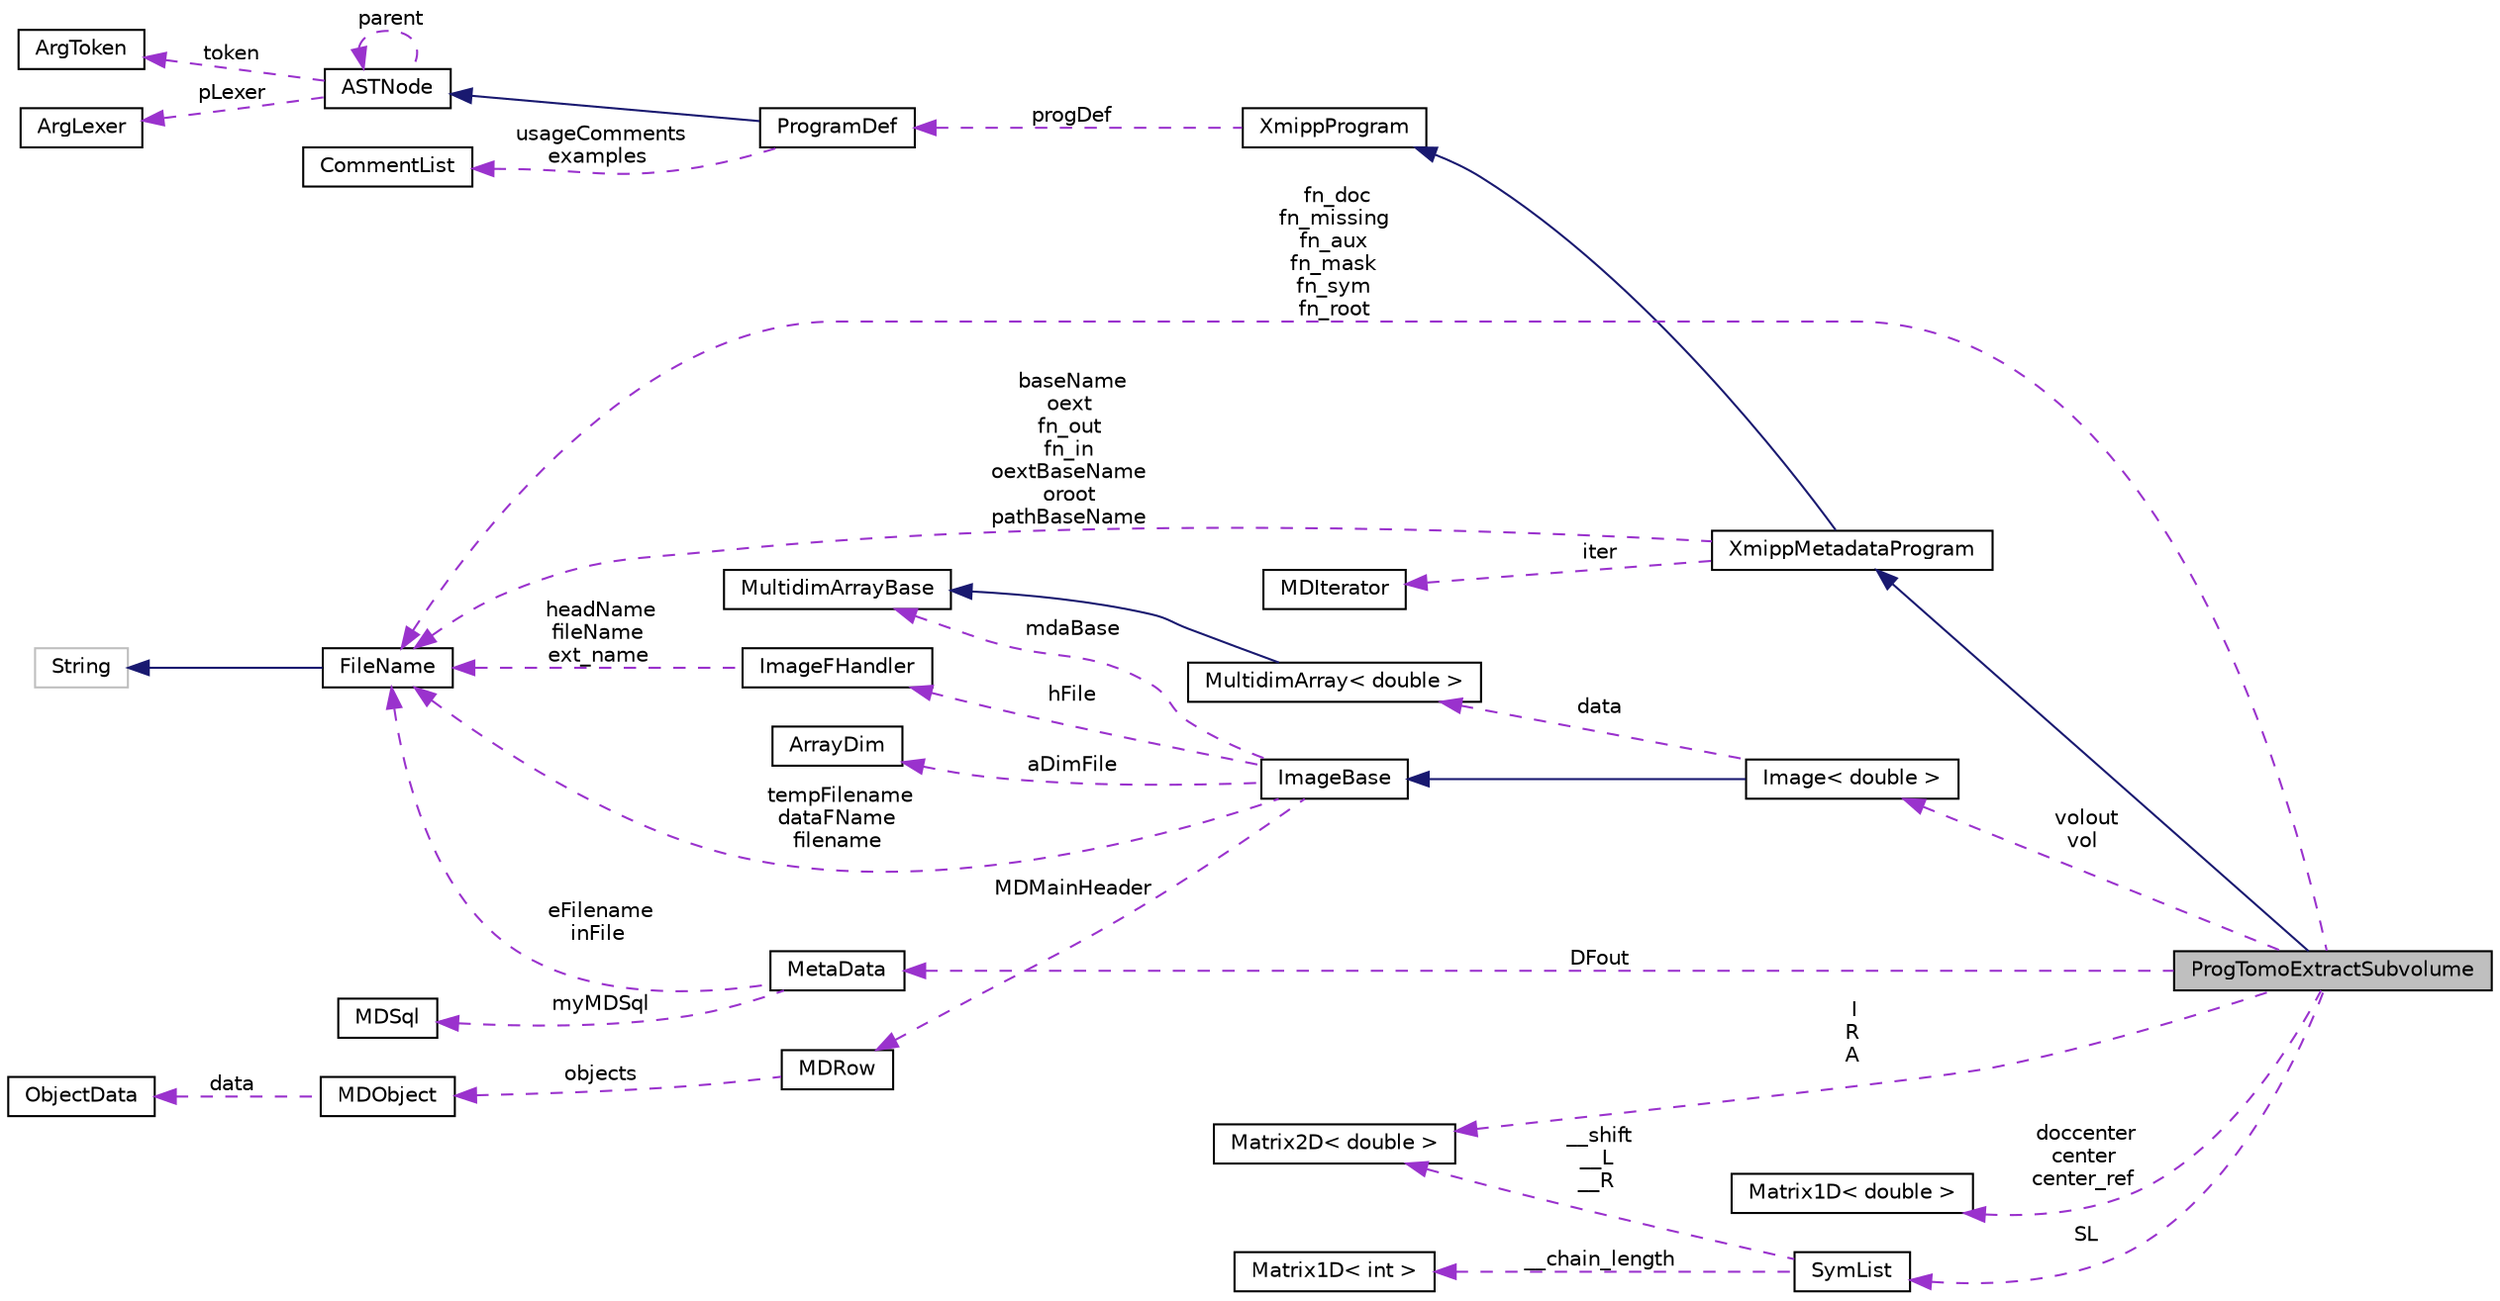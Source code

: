 digraph "ProgTomoExtractSubvolume"
{
  edge [fontname="Helvetica",fontsize="10",labelfontname="Helvetica",labelfontsize="10"];
  node [fontname="Helvetica",fontsize="10",shape=record];
  rankdir="LR";
  Node3 [label="ProgTomoExtractSubvolume",height=0.2,width=0.4,color="black", fillcolor="grey75", style="filled", fontcolor="black"];
  Node4 -> Node3 [dir="back",color="midnightblue",fontsize="10",style="solid",fontname="Helvetica"];
  Node4 [label="XmippMetadataProgram",height=0.2,width=0.4,color="black", fillcolor="white", style="filled",URL="$classXmippMetadataProgram.html"];
  Node5 -> Node4 [dir="back",color="midnightblue",fontsize="10",style="solid",fontname="Helvetica"];
  Node5 [label="XmippProgram",height=0.2,width=0.4,color="black", fillcolor="white", style="filled",URL="$classXmippProgram.html"];
  Node6 -> Node5 [dir="back",color="darkorchid3",fontsize="10",style="dashed",label=" progDef" ,fontname="Helvetica"];
  Node6 [label="ProgramDef",height=0.2,width=0.4,color="black", fillcolor="white", style="filled",URL="$classProgramDef.html"];
  Node7 -> Node6 [dir="back",color="midnightblue",fontsize="10",style="solid",fontname="Helvetica"];
  Node7 [label="ASTNode",height=0.2,width=0.4,color="black", fillcolor="white", style="filled",URL="$classASTNode.html"];
  Node8 -> Node7 [dir="back",color="darkorchid3",fontsize="10",style="dashed",label=" token" ,fontname="Helvetica"];
  Node8 [label="ArgToken",height=0.2,width=0.4,color="black", fillcolor="white", style="filled",URL="$classArgToken.html"];
  Node9 -> Node7 [dir="back",color="darkorchid3",fontsize="10",style="dashed",label=" pLexer" ,fontname="Helvetica"];
  Node9 [label="ArgLexer",height=0.2,width=0.4,color="black", fillcolor="white", style="filled",URL="$classArgLexer.html"];
  Node7 -> Node7 [dir="back",color="darkorchid3",fontsize="10",style="dashed",label=" parent" ,fontname="Helvetica"];
  Node10 -> Node6 [dir="back",color="darkorchid3",fontsize="10",style="dashed",label=" usageComments\nexamples" ,fontname="Helvetica"];
  Node10 [label="CommentList",height=0.2,width=0.4,color="black", fillcolor="white", style="filled",URL="$classCommentList.html"];
  Node11 -> Node4 [dir="back",color="darkorchid3",fontsize="10",style="dashed",label=" iter" ,fontname="Helvetica"];
  Node11 [label="MDIterator",height=0.2,width=0.4,color="black", fillcolor="white", style="filled",URL="$classMDIterator.html"];
  Node12 -> Node4 [dir="back",color="darkorchid3",fontsize="10",style="dashed",label=" baseName\noext\nfn_out\nfn_in\noextBaseName\noroot\npathBaseName" ,fontname="Helvetica"];
  Node12 [label="FileName",height=0.2,width=0.4,color="black", fillcolor="white", style="filled",URL="$classFileName.html"];
  Node13 -> Node12 [dir="back",color="midnightblue",fontsize="10",style="solid",fontname="Helvetica"];
  Node13 [label="String",height=0.2,width=0.4,color="grey75", fillcolor="white", style="filled"];
  Node14 -> Node3 [dir="back",color="darkorchid3",fontsize="10",style="dashed",label=" DFout" ,fontname="Helvetica"];
  Node14 [label="MetaData",height=0.2,width=0.4,color="black", fillcolor="white", style="filled",URL="$classMetaData.html"];
  Node15 -> Node14 [dir="back",color="darkorchid3",fontsize="10",style="dashed",label=" myMDSql" ,fontname="Helvetica"];
  Node15 [label="MDSql",height=0.2,width=0.4,color="black", fillcolor="white", style="filled",URL="$classMDSql.html"];
  Node12 -> Node14 [dir="back",color="darkorchid3",fontsize="10",style="dashed",label=" eFilename\ninFile" ,fontname="Helvetica"];
  Node16 -> Node3 [dir="back",color="darkorchid3",fontsize="10",style="dashed",label=" I\nR\nA" ,fontname="Helvetica"];
  Node16 [label="Matrix2D\< double \>",height=0.2,width=0.4,color="black", fillcolor="white", style="filled",URL="$classMatrix2D.html"];
  Node17 -> Node3 [dir="back",color="darkorchid3",fontsize="10",style="dashed",label=" volout\nvol" ,fontname="Helvetica"];
  Node17 [label="Image\< double \>",height=0.2,width=0.4,color="black", fillcolor="white", style="filled",URL="$classImage.html"];
  Node18 -> Node17 [dir="back",color="midnightblue",fontsize="10",style="solid",fontname="Helvetica"];
  Node18 [label="ImageBase",height=0.2,width=0.4,color="black", fillcolor="white", style="filled",URL="$classImageBase.html",tooltip="Image base class. "];
  Node19 -> Node18 [dir="back",color="darkorchid3",fontsize="10",style="dashed",label=" mdaBase" ,fontname="Helvetica"];
  Node19 [label="MultidimArrayBase",height=0.2,width=0.4,color="black", fillcolor="white", style="filled",URL="$classMultidimArrayBase.html"];
  Node20 -> Node18 [dir="back",color="darkorchid3",fontsize="10",style="dashed",label=" hFile" ,fontname="Helvetica"];
  Node20 [label="ImageFHandler",height=0.2,width=0.4,color="black", fillcolor="white", style="filled",URL="$structImageFHandler.html"];
  Node12 -> Node20 [dir="back",color="darkorchid3",fontsize="10",style="dashed",label=" headName\nfileName\next_name" ,fontname="Helvetica"];
  Node21 -> Node18 [dir="back",color="darkorchid3",fontsize="10",style="dashed",label=" MDMainHeader" ,fontname="Helvetica"];
  Node21 [label="MDRow",height=0.2,width=0.4,color="black", fillcolor="white", style="filled",URL="$classMDRow.html"];
  Node22 -> Node21 [dir="back",color="darkorchid3",fontsize="10",style="dashed",label=" objects" ,fontname="Helvetica"];
  Node22 [label="MDObject",height=0.2,width=0.4,color="black", fillcolor="white", style="filled",URL="$classMDObject.html"];
  Node23 -> Node22 [dir="back",color="darkorchid3",fontsize="10",style="dashed",label=" data" ,fontname="Helvetica"];
  Node23 [label="ObjectData",height=0.2,width=0.4,color="black", fillcolor="white", style="filled",URL="$unionObjectData.html"];
  Node24 -> Node18 [dir="back",color="darkorchid3",fontsize="10",style="dashed",label=" aDimFile" ,fontname="Helvetica"];
  Node24 [label="ArrayDim",height=0.2,width=0.4,color="black", fillcolor="white", style="filled",URL="$structArrayDim.html"];
  Node12 -> Node18 [dir="back",color="darkorchid3",fontsize="10",style="dashed",label=" tempFilename\ndataFName\nfilename" ,fontname="Helvetica"];
  Node25 -> Node17 [dir="back",color="darkorchid3",fontsize="10",style="dashed",label=" data" ,fontname="Helvetica"];
  Node25 [label="MultidimArray\< double \>",height=0.2,width=0.4,color="black", fillcolor="white", style="filled",URL="$classMultidimArray.html"];
  Node19 -> Node25 [dir="back",color="midnightblue",fontsize="10",style="solid",fontname="Helvetica"];
  Node26 -> Node3 [dir="back",color="darkorchid3",fontsize="10",style="dashed",label=" doccenter\ncenter\ncenter_ref" ,fontname="Helvetica"];
  Node26 [label="Matrix1D\< double \>",height=0.2,width=0.4,color="black", fillcolor="white", style="filled",URL="$classMatrix1D.html"];
  Node27 -> Node3 [dir="back",color="darkorchid3",fontsize="10",style="dashed",label=" SL" ,fontname="Helvetica"];
  Node27 [label="SymList",height=0.2,width=0.4,color="black", fillcolor="white", style="filled",URL="$classSymList.html"];
  Node16 -> Node27 [dir="back",color="darkorchid3",fontsize="10",style="dashed",label=" __shift\n__L\n__R" ,fontname="Helvetica"];
  Node28 -> Node27 [dir="back",color="darkorchid3",fontsize="10",style="dashed",label=" __chain_length" ,fontname="Helvetica"];
  Node28 [label="Matrix1D\< int \>",height=0.2,width=0.4,color="black", fillcolor="white", style="filled",URL="$classMatrix1D.html"];
  Node12 -> Node3 [dir="back",color="darkorchid3",fontsize="10",style="dashed",label=" fn_doc\nfn_missing\nfn_aux\nfn_mask\nfn_sym\nfn_root" ,fontname="Helvetica"];
}
